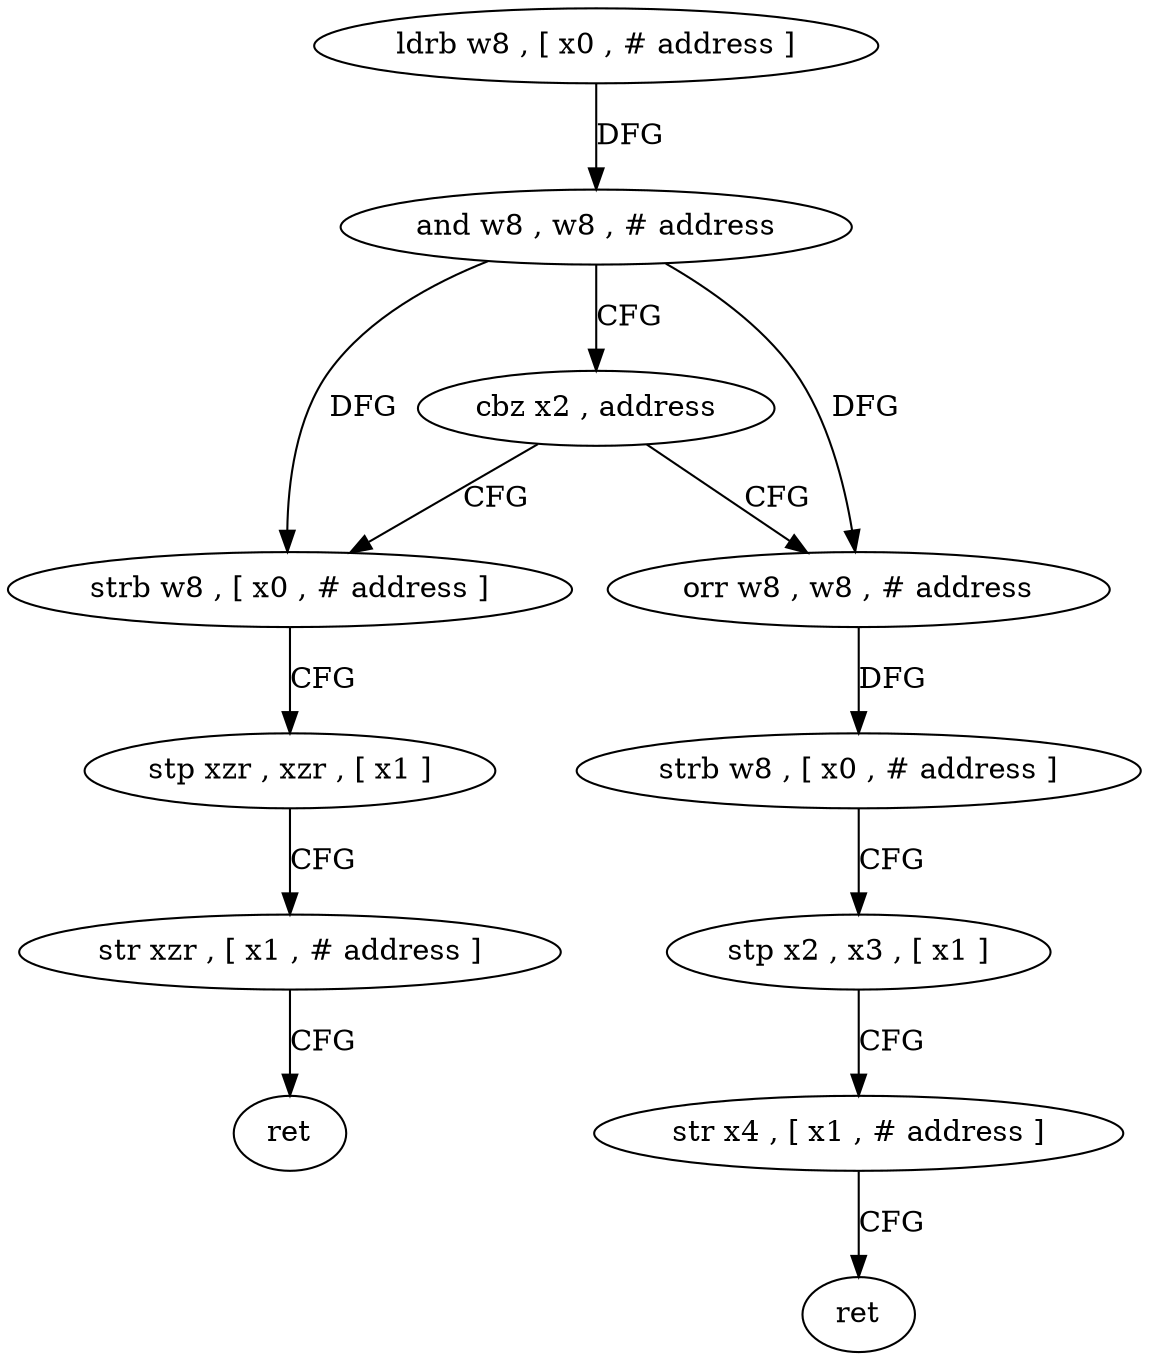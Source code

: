 digraph "func" {
"4221272" [label = "ldrb w8 , [ x0 , # address ]" ]
"4221276" [label = "and w8 , w8 , # address" ]
"4221280" [label = "cbz x2 , address" ]
"4221304" [label = "strb w8 , [ x0 , # address ]" ]
"4221284" [label = "orr w8 , w8 , # address" ]
"4221308" [label = "stp xzr , xzr , [ x1 ]" ]
"4221312" [label = "str xzr , [ x1 , # address ]" ]
"4221316" [label = "ret" ]
"4221288" [label = "strb w8 , [ x0 , # address ]" ]
"4221292" [label = "stp x2 , x3 , [ x1 ]" ]
"4221296" [label = "str x4 , [ x1 , # address ]" ]
"4221300" [label = "ret" ]
"4221272" -> "4221276" [ label = "DFG" ]
"4221276" -> "4221280" [ label = "CFG" ]
"4221276" -> "4221304" [ label = "DFG" ]
"4221276" -> "4221284" [ label = "DFG" ]
"4221280" -> "4221304" [ label = "CFG" ]
"4221280" -> "4221284" [ label = "CFG" ]
"4221304" -> "4221308" [ label = "CFG" ]
"4221284" -> "4221288" [ label = "DFG" ]
"4221308" -> "4221312" [ label = "CFG" ]
"4221312" -> "4221316" [ label = "CFG" ]
"4221288" -> "4221292" [ label = "CFG" ]
"4221292" -> "4221296" [ label = "CFG" ]
"4221296" -> "4221300" [ label = "CFG" ]
}
